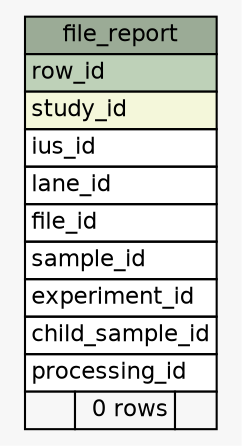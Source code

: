 // dot 2.26.3 on Linux 3.5.0-47-generic
// SchemaSpy rev 590
digraph "file_report" {
  graph [
    rankdir="RL"
    bgcolor="#f7f7f7"
    nodesep="0.18"
    ranksep="0.46"
    fontname="Helvetica"
    fontsize="11"
  ];
  node [
    fontname="Helvetica"
    fontsize="11"
    shape="plaintext"
  ];
  edge [
    arrowsize="0.8"
  ];
  "file_report" [
    label=<
    <TABLE BORDER="0" CELLBORDER="1" CELLSPACING="0" BGCOLOR="#ffffff">
      <TR><TD COLSPAN="3" BGCOLOR="#9bab96" ALIGN="CENTER">file_report</TD></TR>
      <TR><TD PORT="row_id" COLSPAN="3" BGCOLOR="#bed1b8" ALIGN="LEFT">row_id</TD></TR>
      <TR><TD PORT="study_id" COLSPAN="3" BGCOLOR="#f4f7da" ALIGN="LEFT">study_id</TD></TR>
      <TR><TD PORT="ius_id" COLSPAN="3" ALIGN="LEFT">ius_id</TD></TR>
      <TR><TD PORT="lane_id" COLSPAN="3" ALIGN="LEFT">lane_id</TD></TR>
      <TR><TD PORT="file_id" COLSPAN="3" ALIGN="LEFT">file_id</TD></TR>
      <TR><TD PORT="sample_id" COLSPAN="3" ALIGN="LEFT">sample_id</TD></TR>
      <TR><TD PORT="experiment_id" COLSPAN="3" ALIGN="LEFT">experiment_id</TD></TR>
      <TR><TD PORT="child_sample_id" COLSPAN="3" ALIGN="LEFT">child_sample_id</TD></TR>
      <TR><TD PORT="processing_id" COLSPAN="3" ALIGN="LEFT">processing_id</TD></TR>
      <TR><TD ALIGN="LEFT" BGCOLOR="#f7f7f7">  </TD><TD ALIGN="RIGHT" BGCOLOR="#f7f7f7">0 rows</TD><TD ALIGN="RIGHT" BGCOLOR="#f7f7f7">  </TD></TR>
    </TABLE>>
    URL="tables/file_report.html"
    tooltip="file_report"
  ];
}
